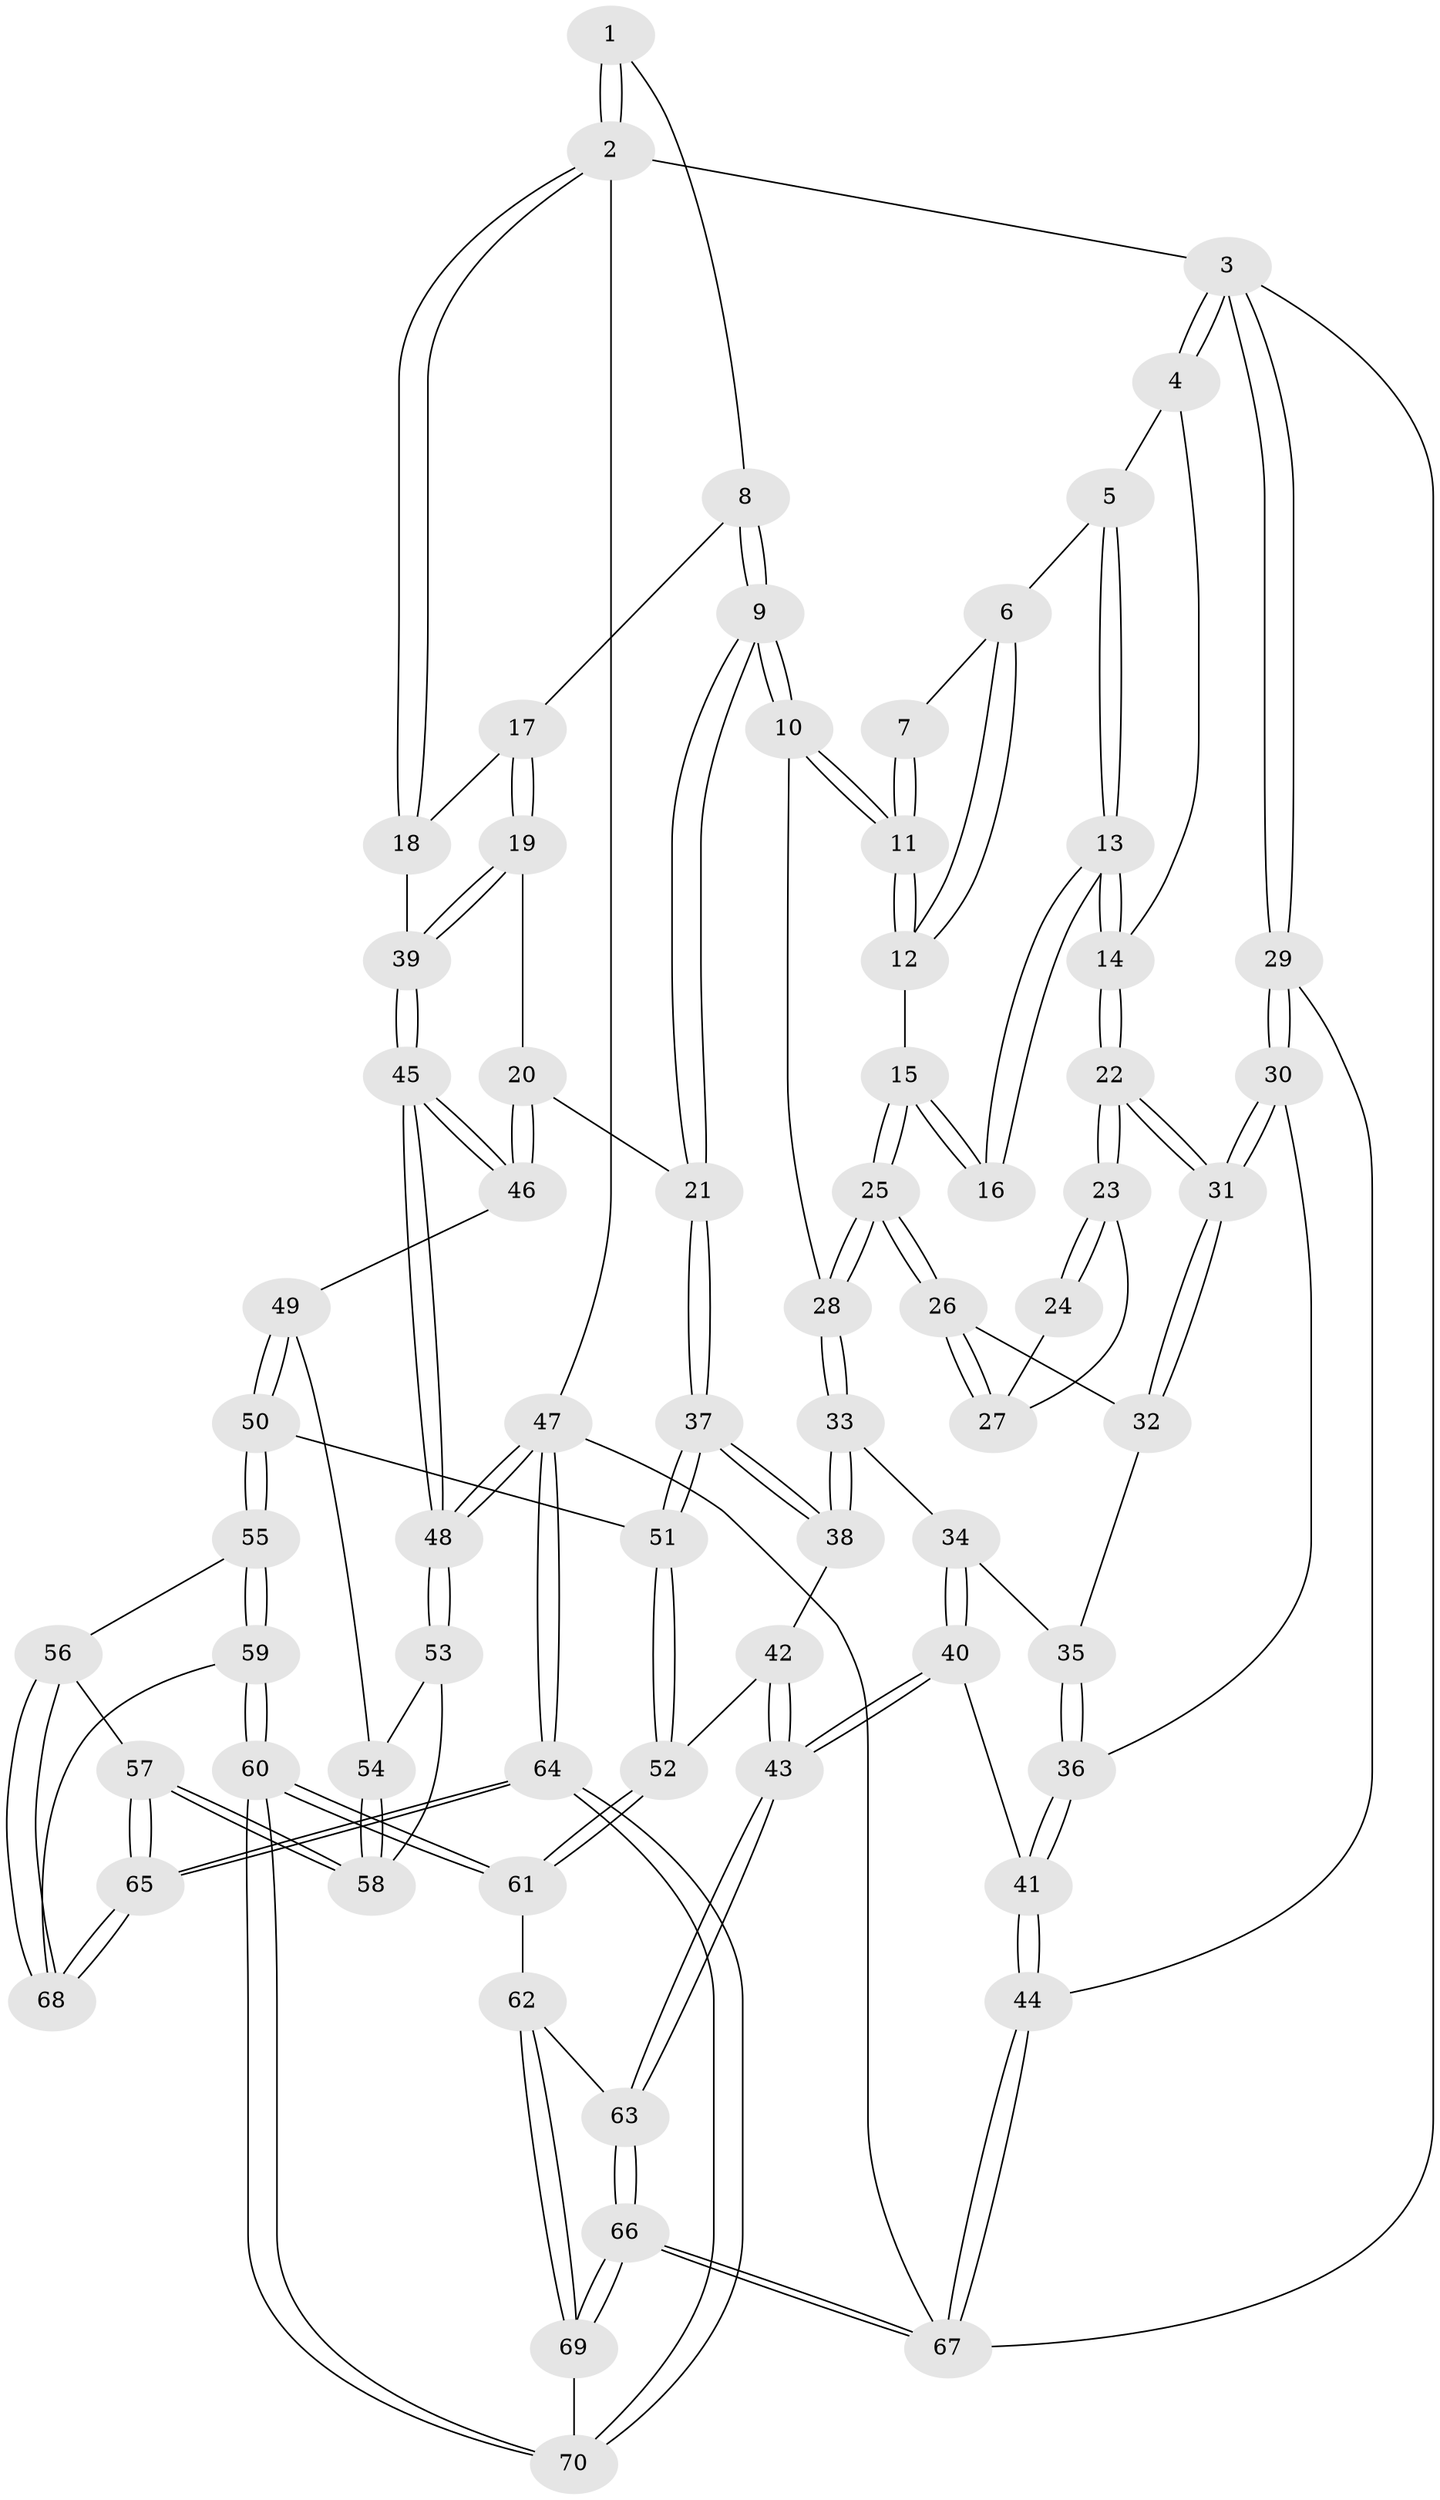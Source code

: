 // coarse degree distribution, {3: 0.1836734693877551, 6: 0.14285714285714285, 4: 0.30612244897959184, 5: 0.3469387755102041, 2: 0.02040816326530612}
// Generated by graph-tools (version 1.1) at 2025/52/02/27/25 19:52:38]
// undirected, 70 vertices, 172 edges
graph export_dot {
graph [start="1"]
  node [color=gray90,style=filled];
  1 [pos="+0.6555154001640829+0"];
  2 [pos="+1+0"];
  3 [pos="+0+0"];
  4 [pos="+0.10473305022141795+0"];
  5 [pos="+0.34967902835781556+0"];
  6 [pos="+0.41760301281554313+0"];
  7 [pos="+0.4537145718987308+0"];
  8 [pos="+0.7211376889641993+0.043081502154095876"];
  9 [pos="+0.6415196685144016+0.3086411010506448"];
  10 [pos="+0.6008155989822966+0.3003577646904012"];
  11 [pos="+0.5445436333010074+0.24485261473867703"];
  12 [pos="+0.44310465399820237+0.18038072304990885"];
  13 [pos="+0.27018915317193976+0.014571097454619623"];
  14 [pos="+0.055253954890429634+0.16788494684526922"];
  15 [pos="+0.3497480865264081+0.1920431517813572"];
  16 [pos="+0.3083938777499022+0.15467064303916486"];
  17 [pos="+0.8922908043216367+0.10585811524935587"];
  18 [pos="+1+0"];
  19 [pos="+0.9862019730394158+0.3449384329673284"];
  20 [pos="+0.8334064242643254+0.4009465683457814"];
  21 [pos="+0.71441050116703+0.4088553288611635"];
  22 [pos="+0+0.2337282381863629"];
  23 [pos="+0.1332112946950585+0.24441939998748655"];
  24 [pos="+0.30527049872277934+0.15768213758321886"];
  25 [pos="+0.3415170555294992+0.34622318670079266"];
  26 [pos="+0.30291358014225783+0.3310753463727869"];
  27 [pos="+0.2394444176318659+0.2764142554280665"];
  28 [pos="+0.3646485561197992+0.37488802666017096"];
  29 [pos="+0+0.26923706324192204"];
  30 [pos="+0+0.26699575166083295"];
  31 [pos="+0+0.242566351008757"];
  32 [pos="+0.21700636754328625+0.36007208954279185"];
  33 [pos="+0.3582542806282672+0.39745291842048636"];
  34 [pos="+0.35333727276060506+0.40127803360104425"];
  35 [pos="+0.19229903593770728+0.4273473068228355"];
  36 [pos="+0.1334675515699762+0.4652129064440446"];
  37 [pos="+0.6727866984785857+0.517098789657335"];
  38 [pos="+0.4050669287625209+0.49231687399688634"];
  39 [pos="+1+0.35660206089762797"];
  40 [pos="+0.1934327939756151+0.6151014609224785"];
  41 [pos="+0.18959914163701255+0.6130028379752369"];
  42 [pos="+0.3925561675749476+0.59634876537932"];
  43 [pos="+0.20195577675958706+0.6250250996546589"];
  44 [pos="+0+0.6861781430781587"];
  45 [pos="+1+0.7802611528881587"];
  46 [pos="+0.9317731969760048+0.6194836662284515"];
  47 [pos="+1+1"];
  48 [pos="+1+1"];
  49 [pos="+0.8744748886458656+0.6523318560498615"];
  50 [pos="+0.6687977652143952+0.5519781792163159"];
  51 [pos="+0.6674680145460371+0.5486946152534224"];
  52 [pos="+0.4737208189865526+0.6563086926118455"];
  53 [pos="+0.8951686135894644+0.6979732964357968"];
  54 [pos="+0.8741482685269082+0.6539409784118518"];
  55 [pos="+0.6870434639052199+0.6392719811911016"];
  56 [pos="+0.7076389035107369+0.6693935358065275"];
  57 [pos="+0.819458881207922+0.7388869363931451"];
  58 [pos="+0.8300687508199721+0.724523217564628"];
  59 [pos="+0.5576031937372627+0.8504553428379145"];
  60 [pos="+0.5402366340969265+0.8603873660535826"];
  61 [pos="+0.44954611512300197+0.7721117244379964"];
  62 [pos="+0.3803629650873459+0.7874825323641"];
  63 [pos="+0.226024892622984+0.7361779729567687"];
  64 [pos="+1+1"];
  65 [pos="+1+1"];
  66 [pos="+0+1"];
  67 [pos="+0+1"];
  68 [pos="+0.7169570549985222+0.8420226193206457"];
  69 [pos="+0.2667060631939802+1"];
  70 [pos="+0.5279526644496013+1"];
  1 -- 2;
  1 -- 2;
  1 -- 8;
  2 -- 3;
  2 -- 18;
  2 -- 18;
  2 -- 47;
  3 -- 4;
  3 -- 4;
  3 -- 29;
  3 -- 29;
  3 -- 67;
  4 -- 5;
  4 -- 14;
  5 -- 6;
  5 -- 13;
  5 -- 13;
  6 -- 7;
  6 -- 12;
  6 -- 12;
  7 -- 11;
  7 -- 11;
  8 -- 9;
  8 -- 9;
  8 -- 17;
  9 -- 10;
  9 -- 10;
  9 -- 21;
  9 -- 21;
  10 -- 11;
  10 -- 11;
  10 -- 28;
  11 -- 12;
  11 -- 12;
  12 -- 15;
  13 -- 14;
  13 -- 14;
  13 -- 16;
  13 -- 16;
  14 -- 22;
  14 -- 22;
  15 -- 16;
  15 -- 16;
  15 -- 25;
  15 -- 25;
  17 -- 18;
  17 -- 19;
  17 -- 19;
  18 -- 39;
  19 -- 20;
  19 -- 39;
  19 -- 39;
  20 -- 21;
  20 -- 46;
  20 -- 46;
  21 -- 37;
  21 -- 37;
  22 -- 23;
  22 -- 23;
  22 -- 31;
  22 -- 31;
  23 -- 24;
  23 -- 24;
  23 -- 27;
  24 -- 27;
  25 -- 26;
  25 -- 26;
  25 -- 28;
  25 -- 28;
  26 -- 27;
  26 -- 27;
  26 -- 32;
  28 -- 33;
  28 -- 33;
  29 -- 30;
  29 -- 30;
  29 -- 44;
  30 -- 31;
  30 -- 31;
  30 -- 36;
  31 -- 32;
  31 -- 32;
  32 -- 35;
  33 -- 34;
  33 -- 38;
  33 -- 38;
  34 -- 35;
  34 -- 40;
  34 -- 40;
  35 -- 36;
  35 -- 36;
  36 -- 41;
  36 -- 41;
  37 -- 38;
  37 -- 38;
  37 -- 51;
  37 -- 51;
  38 -- 42;
  39 -- 45;
  39 -- 45;
  40 -- 41;
  40 -- 43;
  40 -- 43;
  41 -- 44;
  41 -- 44;
  42 -- 43;
  42 -- 43;
  42 -- 52;
  43 -- 63;
  43 -- 63;
  44 -- 67;
  44 -- 67;
  45 -- 46;
  45 -- 46;
  45 -- 48;
  45 -- 48;
  46 -- 49;
  47 -- 48;
  47 -- 48;
  47 -- 64;
  47 -- 64;
  47 -- 67;
  48 -- 53;
  48 -- 53;
  49 -- 50;
  49 -- 50;
  49 -- 54;
  50 -- 51;
  50 -- 55;
  50 -- 55;
  51 -- 52;
  51 -- 52;
  52 -- 61;
  52 -- 61;
  53 -- 54;
  53 -- 58;
  54 -- 58;
  54 -- 58;
  55 -- 56;
  55 -- 59;
  55 -- 59;
  56 -- 57;
  56 -- 68;
  56 -- 68;
  57 -- 58;
  57 -- 58;
  57 -- 65;
  57 -- 65;
  59 -- 60;
  59 -- 60;
  59 -- 68;
  60 -- 61;
  60 -- 61;
  60 -- 70;
  60 -- 70;
  61 -- 62;
  62 -- 63;
  62 -- 69;
  62 -- 69;
  63 -- 66;
  63 -- 66;
  64 -- 65;
  64 -- 65;
  64 -- 70;
  64 -- 70;
  65 -- 68;
  65 -- 68;
  66 -- 67;
  66 -- 67;
  66 -- 69;
  66 -- 69;
  69 -- 70;
}
